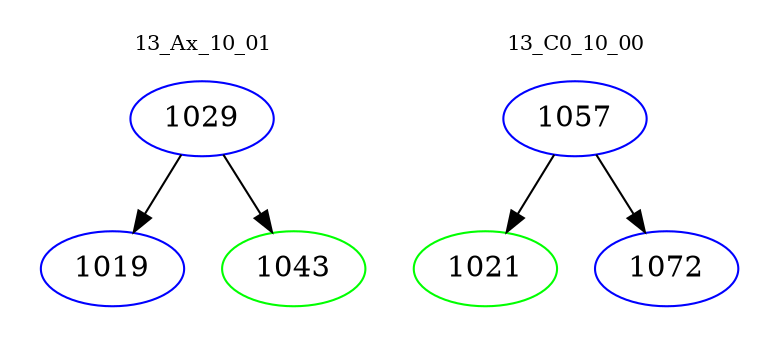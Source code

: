 digraph{
subgraph cluster_0 {
color = white
label = "13_Ax_10_01";
fontsize=10;
T0_1029 [label="1029", color="blue"]
T0_1029 -> T0_1019 [color="black"]
T0_1019 [label="1019", color="blue"]
T0_1029 -> T0_1043 [color="black"]
T0_1043 [label="1043", color="green"]
}
subgraph cluster_1 {
color = white
label = "13_C0_10_00";
fontsize=10;
T1_1057 [label="1057", color="blue"]
T1_1057 -> T1_1021 [color="black"]
T1_1021 [label="1021", color="green"]
T1_1057 -> T1_1072 [color="black"]
T1_1072 [label="1072", color="blue"]
}
}
